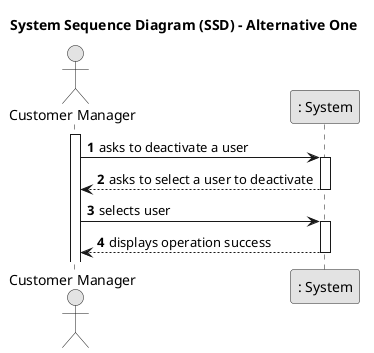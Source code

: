 @startuml
skinparam monochrome true
skinparam packageStyle rectangle
skinparam shadowing false

title System Sequence Diagram (SSD) - Alternative One

autonumber

actor "Customer Manager" as CM
participant ": System" as System

activate CM

    CM -> System : asks to deactivate a user
    activate System

       System --> CM : asks to select a user to deactivate
    deactivate System

    CM -> System : selects user
    activate System

        System --> CM : displays operation success
        deactivate System

@enduml